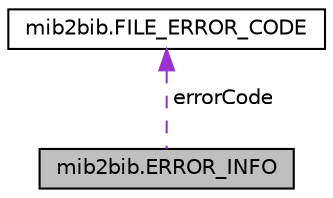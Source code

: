 digraph "mib2bib.ERROR_INFO"
{
  edge [fontname="Helvetica",fontsize="10",labelfontname="Helvetica",labelfontsize="10"];
  node [fontname="Helvetica",fontsize="10",shape=record];
  Node1 [label="mib2bib.ERROR_INFO",height=0.2,width=0.4,color="black", fillcolor="grey75", style="filled", fontcolor="black"];
  Node2 -> Node1 [dir="back",color="darkorchid3",fontsize="10",style="dashed",label=" errorCode" ,fontname="Helvetica"];
  Node2 [label="mib2bib.FILE_ERROR_CODE",height=0.2,width=0.4,color="black", fillcolor="white", style="filled",URL="$enummib2bib_1_1mib2bib_1_1_f_i_l_e___e_r_r_o_r___c_o_d_e.html"];
}
